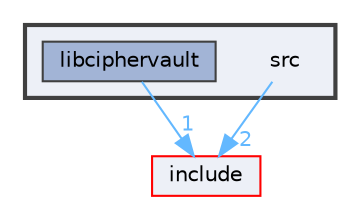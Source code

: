 digraph "src"
{
 // LATEX_PDF_SIZE
  bgcolor="transparent";
  edge [fontname=Helvetica,fontsize=10,labelfontname=Helvetica,labelfontsize=10];
  node [fontname=Helvetica,fontsize=10,shape=box,height=0.2,width=0.4];
  compound=true
  subgraph clusterdir_68267d1309a1af8e8297ef4c3efbcdba {
    graph [ bgcolor="#edf0f7", pencolor="grey25", label="", fontname=Helvetica,fontsize=10 style="filled,bold", URL="dir_68267d1309a1af8e8297ef4c3efbcdba.html",tooltip=""]
    dir_68267d1309a1af8e8297ef4c3efbcdba [shape=plaintext, label="src"];
  dir_39c9166800360216bbcb9bfb59a481f5 [label="libciphervault", fillcolor="#a2b4d6", color="grey25", style="filled", URL="dir_39c9166800360216bbcb9bfb59a481f5.html",tooltip=""];
  }
  dir_d44c64559bbebec7f509842c48db8b23 [label="include", fillcolor="#edf0f7", color="red", style="filled", URL="dir_d44c64559bbebec7f509842c48db8b23.html",tooltip=""];
  dir_68267d1309a1af8e8297ef4c3efbcdba->dir_d44c64559bbebec7f509842c48db8b23 [headlabel="2", labeldistance=1.5 headhref="dir_000010_000006.html" color="steelblue1" fontcolor="steelblue1"];
  dir_39c9166800360216bbcb9bfb59a481f5->dir_d44c64559bbebec7f509842c48db8b23 [headlabel="1", labeldistance=1.5 headhref="dir_000008_000006.html" color="steelblue1" fontcolor="steelblue1"];
}
